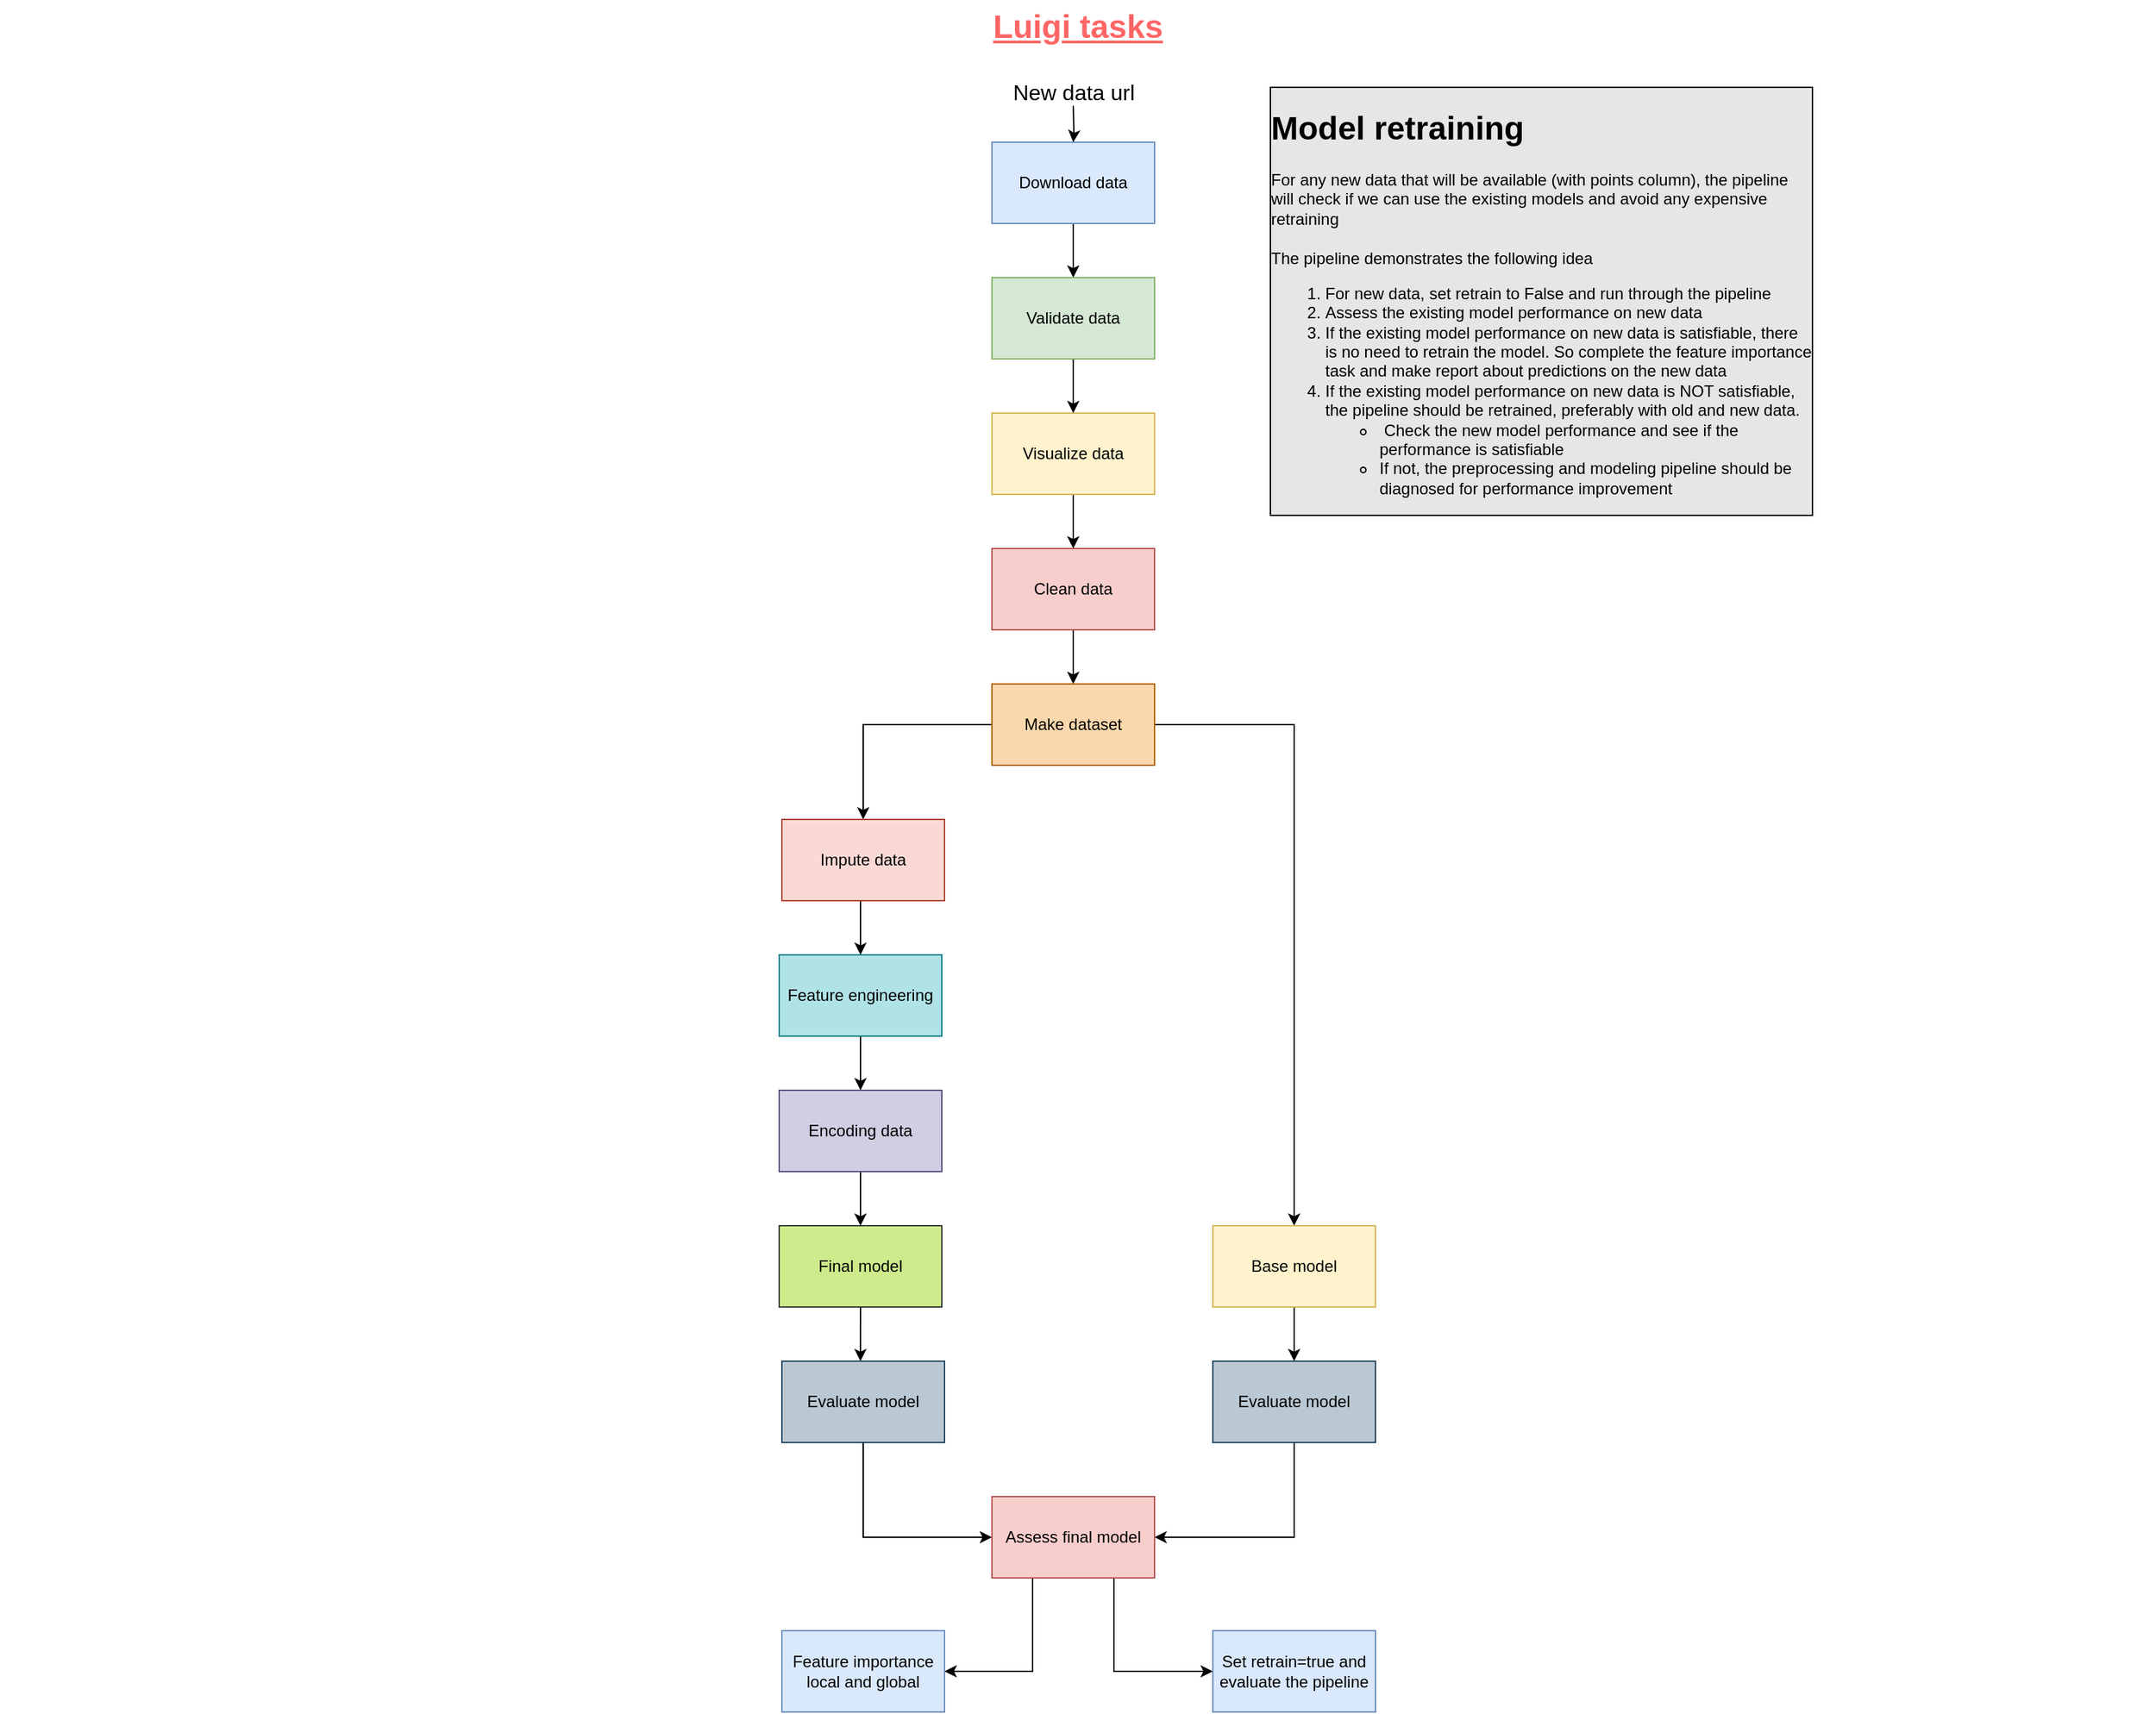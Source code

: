 <mxfile version="13.7.5" type="device"><diagram name="Page-1" id="74b105a0-9070-1c63-61bc-23e55f88626e"><mxGraphModel dx="1188" dy="688" grid="0" gridSize="10" guides="1" tooltips="1" connect="1" arrows="1" fold="1" page="1" pageScale="1.5" pageWidth="1169" pageHeight="826" background="none" math="0" shadow="0"><root><mxCell id="0" style=";html=1;"/><mxCell id="1" style=";html=1;" parent="0"/><mxCell id="10b056a9c633e61c-30" value="&lt;font color=&quot;#ff6666&quot;&gt;&lt;u&gt;Luigi tasks&lt;/u&gt;&lt;/font&gt;" style="text;strokeColor=none;fillColor=none;html=1;fontSize=24;fontStyle=1;verticalAlign=middle;align=center;" parent="1" vertex="1"><mxGeometry x="82" y="10" width="1590" height="40" as="geometry"/></mxCell><mxCell id="HB82t27fuvtbr1NfXEmo-34" style="edgeStyle=orthogonalEdgeStyle;rounded=0;orthogonalLoop=1;jettySize=auto;html=1;exitX=0.5;exitY=1;exitDx=0;exitDy=0;entryX=0.5;entryY=0;entryDx=0;entryDy=0;" edge="1" parent="1" source="HB82t27fuvtbr1NfXEmo-1" target="HB82t27fuvtbr1NfXEmo-5"><mxGeometry relative="1" as="geometry"/></mxCell><mxCell id="HB82t27fuvtbr1NfXEmo-1" value="Download data" style="rounded=0;whiteSpace=wrap;html=1;fillColor=#dae8fc;strokeColor=#6c8ebf;" vertex="1" parent="1"><mxGeometry x="814" y="115" width="120" height="60" as="geometry"/></mxCell><mxCell id="HB82t27fuvtbr1NfXEmo-37" style="edgeStyle=orthogonalEdgeStyle;rounded=0;orthogonalLoop=1;jettySize=auto;html=1;exitX=0.5;exitY=1;exitDx=0;exitDy=0;entryX=0.5;entryY=0;entryDx=0;entryDy=0;" edge="1" parent="1" source="HB82t27fuvtbr1NfXEmo-2" target="HB82t27fuvtbr1NfXEmo-6"><mxGeometry relative="1" as="geometry"/></mxCell><mxCell id="HB82t27fuvtbr1NfXEmo-2" value="Clean data" style="rounded=0;whiteSpace=wrap;html=1;fillColor=#f8cecc;strokeColor=#b85450;" vertex="1" parent="1"><mxGeometry x="814" y="415" width="120" height="60" as="geometry"/></mxCell><mxCell id="HB82t27fuvtbr1NfXEmo-36" style="edgeStyle=orthogonalEdgeStyle;rounded=0;orthogonalLoop=1;jettySize=auto;html=1;exitX=0.5;exitY=1;exitDx=0;exitDy=0;entryX=0.5;entryY=0;entryDx=0;entryDy=0;" edge="1" parent="1" source="HB82t27fuvtbr1NfXEmo-4" target="HB82t27fuvtbr1NfXEmo-2"><mxGeometry relative="1" as="geometry"/></mxCell><mxCell id="HB82t27fuvtbr1NfXEmo-4" value="Visualize data" style="rounded=0;whiteSpace=wrap;html=1;fillColor=#fff2cc;strokeColor=#d6b656;" vertex="1" parent="1"><mxGeometry x="814" y="315" width="120" height="60" as="geometry"/></mxCell><mxCell id="HB82t27fuvtbr1NfXEmo-35" style="edgeStyle=orthogonalEdgeStyle;rounded=0;orthogonalLoop=1;jettySize=auto;html=1;exitX=0.5;exitY=1;exitDx=0;exitDy=0;entryX=0.5;entryY=0;entryDx=0;entryDy=0;" edge="1" parent="1" source="HB82t27fuvtbr1NfXEmo-5" target="HB82t27fuvtbr1NfXEmo-4"><mxGeometry relative="1" as="geometry"/></mxCell><mxCell id="HB82t27fuvtbr1NfXEmo-5" value="Validate data" style="rounded=0;whiteSpace=wrap;html=1;fillColor=#d5e8d4;strokeColor=#82b366;" vertex="1" parent="1"><mxGeometry x="814" y="215" width="120" height="60" as="geometry"/></mxCell><mxCell id="HB82t27fuvtbr1NfXEmo-32" style="edgeStyle=orthogonalEdgeStyle;rounded=0;orthogonalLoop=1;jettySize=auto;html=1;exitX=0;exitY=0.5;exitDx=0;exitDy=0;entryX=0.5;entryY=0;entryDx=0;entryDy=0;" edge="1" parent="1" source="HB82t27fuvtbr1NfXEmo-6" target="HB82t27fuvtbr1NfXEmo-7"><mxGeometry relative="1" as="geometry"/></mxCell><mxCell id="HB82t27fuvtbr1NfXEmo-33" style="edgeStyle=orthogonalEdgeStyle;rounded=0;orthogonalLoop=1;jettySize=auto;html=1;exitX=1;exitY=0.5;exitDx=0;exitDy=0;entryX=0.5;entryY=0;entryDx=0;entryDy=0;" edge="1" parent="1" source="HB82t27fuvtbr1NfXEmo-6" target="HB82t27fuvtbr1NfXEmo-16"><mxGeometry relative="1" as="geometry"/></mxCell><mxCell id="HB82t27fuvtbr1NfXEmo-6" value="Make dataset" style="rounded=0;whiteSpace=wrap;html=1;fillColor=#fad7ac;strokeColor=#b46504;" vertex="1" parent="1"><mxGeometry x="814" y="515" width="120" height="60" as="geometry"/></mxCell><mxCell id="HB82t27fuvtbr1NfXEmo-31" style="edgeStyle=orthogonalEdgeStyle;rounded=0;orthogonalLoop=1;jettySize=auto;html=1;exitX=0.5;exitY=1;exitDx=0;exitDy=0;entryX=0.5;entryY=0;entryDx=0;entryDy=0;" edge="1" parent="1" source="HB82t27fuvtbr1NfXEmo-7" target="HB82t27fuvtbr1NfXEmo-10"><mxGeometry relative="1" as="geometry"><Array as="points"><mxPoint x="717" y="675"/></Array></mxGeometry></mxCell><mxCell id="HB82t27fuvtbr1NfXEmo-7" value="Impute data" style="rounded=0;whiteSpace=wrap;html=1;fillColor=#fad9d5;strokeColor=#ae4132;" vertex="1" parent="1"><mxGeometry x="659" y="615" width="120" height="60" as="geometry"/></mxCell><mxCell id="HB82t27fuvtbr1NfXEmo-30" style="edgeStyle=orthogonalEdgeStyle;rounded=0;orthogonalLoop=1;jettySize=auto;html=1;exitX=0.5;exitY=1;exitDx=0;exitDy=0;entryX=0.5;entryY=0;entryDx=0;entryDy=0;" edge="1" parent="1" source="HB82t27fuvtbr1NfXEmo-10" target="HB82t27fuvtbr1NfXEmo-11"><mxGeometry relative="1" as="geometry"/></mxCell><mxCell id="HB82t27fuvtbr1NfXEmo-10" value="Feature engineering" style="rounded=0;whiteSpace=wrap;html=1;fillColor=#b0e3e6;strokeColor=#0e8088;" vertex="1" parent="1"><mxGeometry x="657" y="715" width="120" height="60" as="geometry"/></mxCell><mxCell id="HB82t27fuvtbr1NfXEmo-29" style="edgeStyle=orthogonalEdgeStyle;rounded=0;orthogonalLoop=1;jettySize=auto;html=1;exitX=0.5;exitY=1;exitDx=0;exitDy=0;entryX=0.5;entryY=0;entryDx=0;entryDy=0;" edge="1" parent="1" source="HB82t27fuvtbr1NfXEmo-11" target="HB82t27fuvtbr1NfXEmo-12"><mxGeometry relative="1" as="geometry"/></mxCell><mxCell id="HB82t27fuvtbr1NfXEmo-11" value="Encoding data" style="rounded=0;whiteSpace=wrap;html=1;fillColor=#d0cee2;strokeColor=#56517e;" vertex="1" parent="1"><mxGeometry x="657" y="815" width="120" height="60" as="geometry"/></mxCell><mxCell id="HB82t27fuvtbr1NfXEmo-28" style="edgeStyle=orthogonalEdgeStyle;rounded=0;orthogonalLoop=1;jettySize=auto;html=1;exitX=0.5;exitY=1;exitDx=0;exitDy=0;entryX=0.483;entryY=0;entryDx=0;entryDy=0;entryPerimeter=0;" edge="1" parent="1" source="HB82t27fuvtbr1NfXEmo-12" target="HB82t27fuvtbr1NfXEmo-17"><mxGeometry relative="1" as="geometry"/></mxCell><mxCell id="HB82t27fuvtbr1NfXEmo-12" value="Final model" style="rounded=0;whiteSpace=wrap;html=1;fillColor=#cdeb8b;strokeColor=#36393d;" vertex="1" parent="1"><mxGeometry x="657" y="915" width="120" height="60" as="geometry"/></mxCell><mxCell id="HB82t27fuvtbr1NfXEmo-26" style="edgeStyle=orthogonalEdgeStyle;rounded=0;orthogonalLoop=1;jettySize=auto;html=1;exitX=0.5;exitY=1;exitDx=0;exitDy=0;entryX=0.5;entryY=0;entryDx=0;entryDy=0;" edge="1" parent="1" source="HB82t27fuvtbr1NfXEmo-16" target="HB82t27fuvtbr1NfXEmo-19"><mxGeometry relative="1" as="geometry"/></mxCell><mxCell id="HB82t27fuvtbr1NfXEmo-16" value="Base model" style="rounded=0;whiteSpace=wrap;html=1;fillColor=#fff2cc;strokeColor=#d6b656;" vertex="1" parent="1"><mxGeometry x="977" y="915" width="120" height="60" as="geometry"/></mxCell><mxCell id="HB82t27fuvtbr1NfXEmo-24" style="edgeStyle=orthogonalEdgeStyle;rounded=0;orthogonalLoop=1;jettySize=auto;html=1;entryX=0;entryY=0.5;entryDx=0;entryDy=0;" edge="1" parent="1" source="HB82t27fuvtbr1NfXEmo-17" target="HB82t27fuvtbr1NfXEmo-20"><mxGeometry relative="1" as="geometry"><Array as="points"><mxPoint x="719" y="1145"/></Array></mxGeometry></mxCell><mxCell id="HB82t27fuvtbr1NfXEmo-17" value="Evaluate model" style="rounded=0;whiteSpace=wrap;html=1;fillColor=#bac8d3;strokeColor=#23445d;" vertex="1" parent="1"><mxGeometry x="659" y="1015" width="120" height="60" as="geometry"/></mxCell><mxCell id="HB82t27fuvtbr1NfXEmo-25" style="edgeStyle=orthogonalEdgeStyle;rounded=0;orthogonalLoop=1;jettySize=auto;html=1;entryX=1;entryY=0.5;entryDx=0;entryDy=0;" edge="1" parent="1" source="HB82t27fuvtbr1NfXEmo-19" target="HB82t27fuvtbr1NfXEmo-20"><mxGeometry relative="1" as="geometry"><Array as="points"><mxPoint x="1037" y="1145"/></Array></mxGeometry></mxCell><mxCell id="HB82t27fuvtbr1NfXEmo-19" value="Evaluate model" style="rounded=0;whiteSpace=wrap;html=1;fillColor=#bac8d3;strokeColor=#23445d;" vertex="1" parent="1"><mxGeometry x="977" y="1015" width="120" height="60" as="geometry"/></mxCell><mxCell id="HB82t27fuvtbr1NfXEmo-38" style="edgeStyle=orthogonalEdgeStyle;rounded=0;orthogonalLoop=1;jettySize=auto;html=1;exitX=0.25;exitY=1;exitDx=0;exitDy=0;entryX=1;entryY=0.5;entryDx=0;entryDy=0;" edge="1" parent="1" source="HB82t27fuvtbr1NfXEmo-20" target="HB82t27fuvtbr1NfXEmo-21"><mxGeometry relative="1" as="geometry"/></mxCell><mxCell id="HB82t27fuvtbr1NfXEmo-40" style="edgeStyle=orthogonalEdgeStyle;rounded=0;orthogonalLoop=1;jettySize=auto;html=1;exitX=0.75;exitY=1;exitDx=0;exitDy=0;entryX=0;entryY=0.5;entryDx=0;entryDy=0;" edge="1" parent="1" source="HB82t27fuvtbr1NfXEmo-20" target="HB82t27fuvtbr1NfXEmo-39"><mxGeometry relative="1" as="geometry"><mxPoint x="967" y="1244" as="targetPoint"/><Array as="points"><mxPoint x="904" y="1244"/></Array></mxGeometry></mxCell><mxCell id="HB82t27fuvtbr1NfXEmo-20" value="Assess final model" style="rounded=0;whiteSpace=wrap;html=1;fillColor=#f8cecc;strokeColor=#b85450;" vertex="1" parent="1"><mxGeometry x="814" y="1115" width="120" height="60" as="geometry"/></mxCell><mxCell id="HB82t27fuvtbr1NfXEmo-21" value="Feature importance local and global" style="rounded=0;whiteSpace=wrap;html=1;fillColor=#dae8fc;strokeColor=#6c8ebf;" vertex="1" parent="1"><mxGeometry x="659" y="1214" width="120" height="60" as="geometry"/></mxCell><mxCell id="HB82t27fuvtbr1NfXEmo-39" value="Set retrain=true and evaluate the pipeline" style="rounded=0;whiteSpace=wrap;html=1;fillColor=#dae8fc;strokeColor=#6c8ebf;" vertex="1" parent="1"><mxGeometry x="977" y="1214" width="120" height="60" as="geometry"/></mxCell><mxCell id="HB82t27fuvtbr1NfXEmo-46" style="edgeStyle=orthogonalEdgeStyle;rounded=0;orthogonalLoop=1;jettySize=auto;html=1;" edge="1" parent="1" target="HB82t27fuvtbr1NfXEmo-1"><mxGeometry relative="1" as="geometry"><mxPoint x="874" y="88" as="sourcePoint"/></mxGeometry></mxCell><mxCell id="HB82t27fuvtbr1NfXEmo-45" value="&lt;font style=&quot;font-size: 16px&quot;&gt;New data url&lt;/font&gt;" style="text;html=1;align=center;verticalAlign=middle;resizable=0;points=[];autosize=1;" vertex="1" parent="1"><mxGeometry x="819" y="68" width="110" height="20" as="geometry"/></mxCell><mxCell id="HB82t27fuvtbr1NfXEmo-48" value="&lt;p style=&quot;line-height: 0%&quot;&gt;&lt;/p&gt;&lt;h1&gt;&lt;span&gt;Model retraining&lt;/span&gt;&lt;/h1&gt;&lt;div&gt;&lt;span&gt;For any new data that will be available (with points column), the pipeline will check if we can use the existing&amp;nbsp;models and avoid any expensive retraining&lt;/span&gt;&lt;/div&gt;&lt;div&gt;&lt;span&gt;&lt;br&gt;&lt;/span&gt;&lt;/div&gt;&lt;div&gt;&lt;span&gt;The pipeline demonstrates&amp;nbsp;the following idea&lt;/span&gt;&lt;/div&gt;&lt;div&gt;&lt;ol&gt;&lt;li&gt;&lt;span&gt;For new data, set retrain to False and run through the pipeline&lt;/span&gt;&lt;/li&gt;&lt;li&gt;&lt;span&gt;Assess the existing model performance on new data&lt;/span&gt;&lt;/li&gt;&lt;li&gt;&lt;span&gt;If the existing model performance on new data is satisfiable, there is no need to retrain the model. So complete the feature importance task and make report about predictions on the new data&lt;/span&gt;&lt;/li&gt;&lt;li&gt;If the existing model performance on new data is NOT satisfiable, the pipeline should be retrained, preferably with old and new data.&lt;/li&gt;&lt;ul&gt;&lt;li&gt;&lt;span&gt;&amp;nbsp;Check the new model performance and see if the performance is satisfiable&lt;/span&gt;&lt;/li&gt;&lt;li&gt;&lt;span&gt;If not, the preprocessing and modeling pipeline should be diagnosed for performance improvement&lt;/span&gt;&lt;/li&gt;&lt;/ul&gt;&lt;/ol&gt;&lt;/div&gt;&lt;p&gt;&lt;/p&gt;" style="text;html=1;strokeColor=none;fillColor=none;spacing=5;spacingTop=-20;whiteSpace=wrap;overflow=hidden;rounded=0;labelBorderColor=#000000;labelBackgroundColor=#E6E6E6;" vertex="1" parent="1"><mxGeometry x="1014" y="84" width="409" height="311" as="geometry"/></mxCell></root></mxGraphModel></diagram></mxfile>